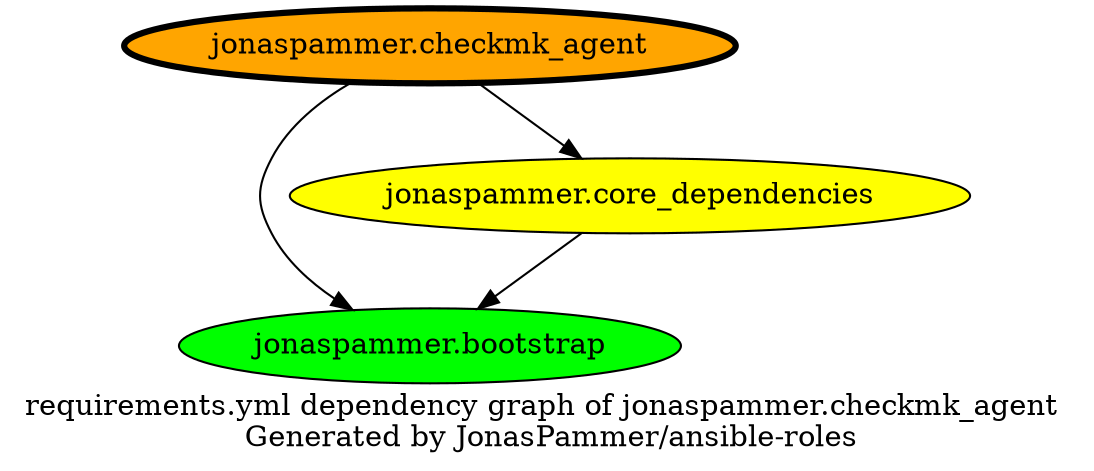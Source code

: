 // This file is generated from `templates/dependencies_single.adoc.jinja2` by Github CI, all local changes will be lost eventually.
digraph hierarchy {
  label = "requirements.yml dependency graph of jonaspammer.checkmk_agent \n Generated by JonasPammer/ansible-roles" ;
  overlap=false

  {
    "jonaspammer.checkmk_agent" [fillcolor=orange style=filled penwidth=3]
    "jonaspammer.bootstrap" [fillcolor=green style=filled ]
    "jonaspammer.core_dependencies" [fillcolor=yellow style=filled ]
  }


  "jonaspammer.checkmk_agent" -> {"jonaspammer.bootstrap" "jonaspammer.core_dependencies"}
  "jonaspammer.core_dependencies" -> {"jonaspammer.bootstrap"}
}